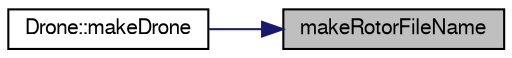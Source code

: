 digraph "makeRotorFileName"
{
 // LATEX_PDF_SIZE
  edge [fontname="FreeSans",fontsize="10",labelfontname="FreeSans",labelfontsize="10"];
  node [fontname="FreeSans",fontsize="10",shape=record];
  rankdir="RL";
  Node1 [label="makeRotorFileName",height=0.2,width=0.4,color="black", fillcolor="grey75", style="filled", fontcolor="black",tooltip="Funkcja ułatwiająca tworzenie nazw plików w których znajdować się będą wspołrzędne rotorów."];
  Node1 -> Node2 [dir="back",color="midnightblue",fontsize="10",style="solid",fontname="FreeSans"];
  Node2 [label="Drone::makeDrone",height=0.2,width=0.4,color="black", fillcolor="white", style="filled",URL="$a00072.html#af7df3657c144275d093ec67e3f79e138",tooltip="Funkcja inicjalizuje Drona."];
}

